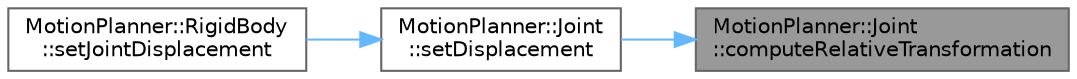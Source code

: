 digraph "MotionPlanner::Joint::computeRelativeTransformation"
{
 // LATEX_PDF_SIZE
  bgcolor="transparent";
  edge [fontname=Helvetica,fontsize=10,labelfontname=Helvetica,labelfontsize=10];
  node [fontname=Helvetica,fontsize=10,shape=box,height=0.2,width=0.4];
  rankdir="RL";
  Node1 [label="MotionPlanner::Joint\l::computeRelativeTransformation",height=0.2,width=0.4,color="gray40", fillcolor="grey60", style="filled", fontcolor="black",tooltip=" "];
  Node1 -> Node2 [dir="back",color="steelblue1",style="solid"];
  Node2 [label="MotionPlanner::Joint\l::setDisplacement",height=0.2,width=0.4,color="grey40", fillcolor="white", style="filled",URL="$class_motion_planner_1_1_joint.html#af01a32b099045bb0a9ee9b8549bdb802",tooltip=" "];
  Node2 -> Node3 [dir="back",color="steelblue1",style="solid"];
  Node3 [label="MotionPlanner::RigidBody\l::setJointDisplacement",height=0.2,width=0.4,color="grey40", fillcolor="white", style="filled",URL="$class_motion_planner_1_1_rigid_body.html#a3b892374e6e4c378e2dacf05f2004551",tooltip=" "];
}
